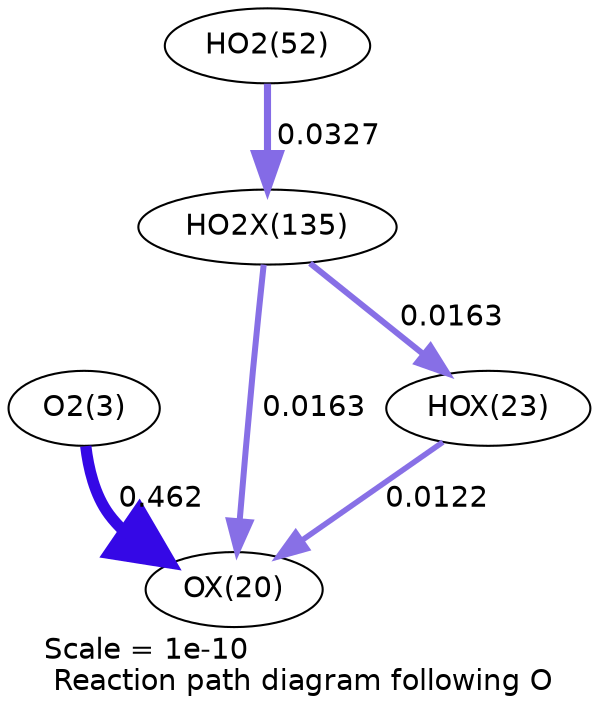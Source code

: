 digraph reaction_paths {
center=1;
s5 -> s36[fontname="Helvetica", penwidth=5.42, arrowsize=2.71, color="0.7, 0.962, 0.9"
, label=" 0.462"];
s39 -> s36[fontname="Helvetica", penwidth=2.68, arrowsize=1.34, color="0.7, 0.512, 0.9"
, label=" 0.0122"];
s51 -> s36[fontname="Helvetica", penwidth=2.89, arrowsize=1.45, color="0.7, 0.516, 0.9"
, label=" 0.0163"];
s51 -> s39[fontname="Helvetica", penwidth=2.89, arrowsize=1.45, color="0.7, 0.516, 0.9"
, label=" 0.0163"];
s23 -> s51[fontname="Helvetica", penwidth=3.42, arrowsize=1.71, color="0.7, 0.533, 0.9"
, label=" 0.0327"];
s5 [ fontname="Helvetica", label="O2(3)"];
s23 [ fontname="Helvetica", label="HO2(52)"];
s36 [ fontname="Helvetica", label="OX(20)"];
s39 [ fontname="Helvetica", label="HOX(23)"];
s51 [ fontname="Helvetica", label="HO2X(135)"];
 label = "Scale = 1e-10\l Reaction path diagram following O";
 fontname = "Helvetica";
}
